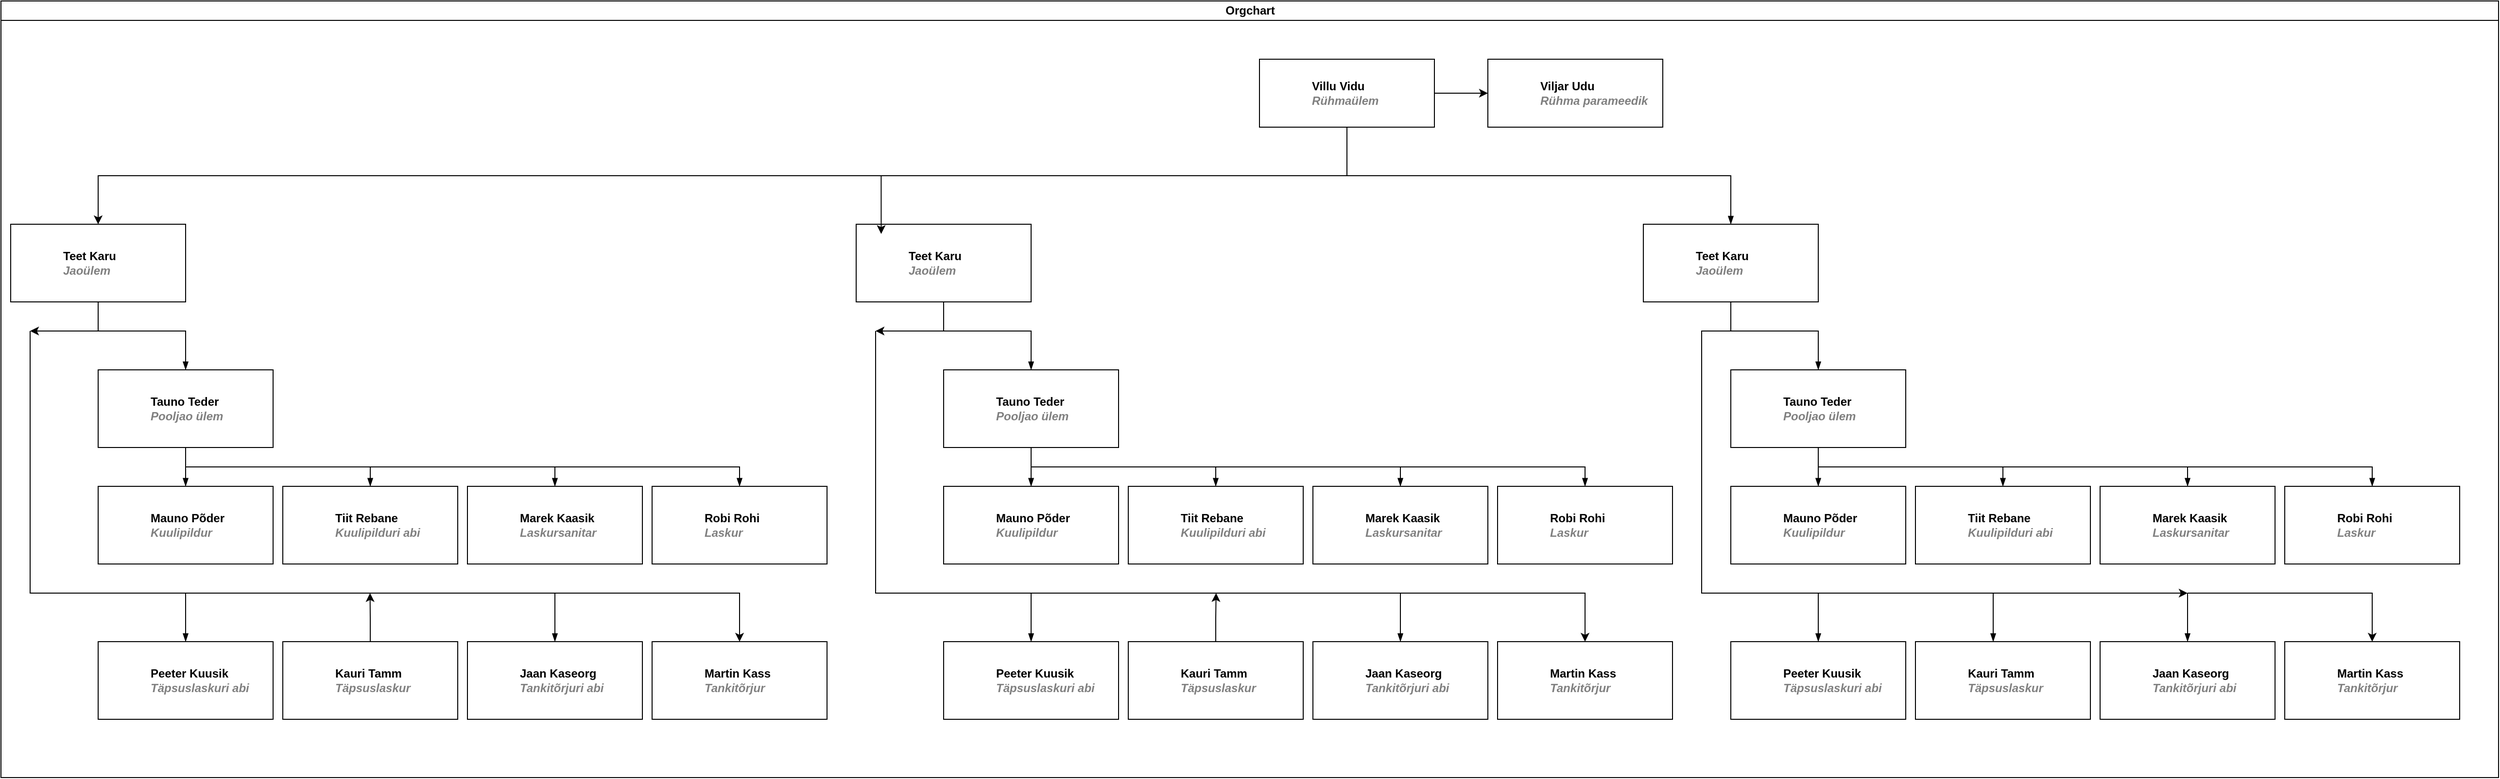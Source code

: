 <mxfile version="22.0.2" type="github">
  <diagram id="prtHgNgQTEPvFCAcTncT" name="Page-1">
    <mxGraphModel dx="2442" dy="2069" grid="1" gridSize="10" guides="1" tooltips="1" connect="1" arrows="1" fold="1" page="1" pageScale="1" pageWidth="827" pageHeight="1169" math="0" shadow="0">
      <root>
        <mxCell id="0" />
        <mxCell id="1" parent="0" />
        <mxCell id="dNxyNK7c78bLwvsdeMH5-11" value="Orgchart" style="swimlane;html=1;startSize=20;horizontal=1;containerType=tree;glass=0;" parent="1" vertex="1">
          <mxGeometry x="-210" y="-1100" width="2570" height="800" as="geometry" />
        </mxCell>
        <mxCell id="ccZkCGxkQBuY12EpuAgt-53" style="edgeStyle=orthogonalEdgeStyle;rounded=0;orthogonalLoop=1;jettySize=auto;html=1;exitX=0.5;exitY=1;exitDx=0;exitDy=0;" edge="1" parent="dNxyNK7c78bLwvsdeMH5-11" source="dNxyNK7c78bLwvsdeMH5-12" target="ccZkCGxkQBuY12EpuAgt-42">
          <mxGeometry relative="1" as="geometry" />
        </mxCell>
        <UserObject label="Villu Vidu&lt;br&gt;&lt;i style=&quot;color: rgb(128, 128, 128);&quot;&gt;Rühmaülem&lt;/i&gt;" name="Tessa Miller" position="CFO" location="Office 1" email="me@example.com" placeholders="1" id="dNxyNK7c78bLwvsdeMH5-12">
          <mxCell style="label;image=https://cdn3.iconfinder.com/data/icons/user-avatars-1/512/users-3-128.png;whiteSpace=wrap;html=1;rounded=0;glass=0;treeMoving=1;treeFolding=1;" parent="dNxyNK7c78bLwvsdeMH5-11" vertex="1">
            <mxGeometry x="1295" y="60" width="180" height="70" as="geometry" />
          </mxCell>
        </UserObject>
        <UserObject label="Tauno Teder&lt;br&gt;&lt;font color=&quot;#808080&quot;&gt;&lt;i&gt;Pooljao ülem&lt;/i&gt;&lt;/font&gt;" name="Evan Valet" position="HR Director" location="Office 4" email="me@example.com" placeholders="1" id="dNxyNK7c78bLwvsdeMH5-16">
          <mxCell style="label;image=https://cdn3.iconfinder.com/data/icons/user-avatars-1/512/users-9-2-128.png;whiteSpace=wrap;html=1;rounded=0;glass=0;treeFolding=1;treeMoving=1;" parent="dNxyNK7c78bLwvsdeMH5-11" vertex="1">
            <mxGeometry x="1780" y="380" width="180" height="80" as="geometry" />
          </mxCell>
        </UserObject>
        <mxCell id="dNxyNK7c78bLwvsdeMH5-15" value="" style="endArrow=blockThin;endFill=1;fontSize=11;edgeStyle=elbowEdgeStyle;elbow=vertical;rounded=0;exitX=0.5;exitY=1;exitDx=0;exitDy=0;entryX=0.5;entryY=0;entryDx=0;entryDy=0;" parent="dNxyNK7c78bLwvsdeMH5-11" source="dNxyNK7c78bLwvsdeMH5-14" target="dNxyNK7c78bLwvsdeMH5-16" edge="1">
          <mxGeometry relative="1" as="geometry">
            <Array as="points">
              <mxPoint x="1790" y="340" />
            </Array>
          </mxGeometry>
        </mxCell>
        <mxCell id="lXDqP3hr32WbxRZr7GGE-2" value="" style="endArrow=blockThin;endFill=1;fontSize=11;edgeStyle=elbowEdgeStyle;elbow=vertical;rounded=0;" parent="dNxyNK7c78bLwvsdeMH5-11" source="dNxyNK7c78bLwvsdeMH5-16" target="lXDqP3hr32WbxRZr7GGE-3" edge="1">
          <mxGeometry relative="1" as="geometry">
            <mxPoint x="1905" y="230" as="sourcePoint" />
          </mxGeometry>
        </mxCell>
        <UserObject label="Mauno Põder&lt;br&gt;&lt;font color=&quot;#808080&quot;&gt;&lt;i&gt;Kuulipildur&lt;/i&gt;&lt;/font&gt;" name="Evan Valet" position="HR Director" location="Office 4" email="me@example.com" placeholders="1" id="lXDqP3hr32WbxRZr7GGE-3">
          <mxCell style="label;image=https://cdn3.iconfinder.com/data/icons/user-avatars-1/512/users-9-2-128.png;whiteSpace=wrap;html=1;rounded=0;glass=0;treeFolding=1;treeMoving=1;" parent="dNxyNK7c78bLwvsdeMH5-11" vertex="1">
            <mxGeometry x="1780" y="500" width="180" height="80" as="geometry" />
          </mxCell>
        </UserObject>
        <mxCell id="lXDqP3hr32WbxRZr7GGE-4" value="" style="endArrow=blockThin;endFill=1;fontSize=11;edgeStyle=elbowEdgeStyle;elbow=vertical;rounded=0;" parent="dNxyNK7c78bLwvsdeMH5-11" source="dNxyNK7c78bLwvsdeMH5-16" target="lXDqP3hr32WbxRZr7GGE-5" edge="1">
          <mxGeometry relative="1" as="geometry">
            <mxPoint x="1905" y="230" as="sourcePoint" />
          </mxGeometry>
        </mxCell>
        <UserObject label="Tiit Rebane&lt;br&gt;&lt;font color=&quot;#808080&quot;&gt;&lt;i&gt;Kuulipilduri abi&lt;/i&gt;&lt;/font&gt;" name="Evan Valet" position="HR Director" location="Office 4" email="me@example.com" placeholders="1" id="lXDqP3hr32WbxRZr7GGE-5">
          <mxCell style="label;image=https://cdn3.iconfinder.com/data/icons/user-avatars-1/512/users-9-2-128.png;whiteSpace=wrap;html=1;rounded=0;glass=0;treeFolding=1;treeMoving=1;" parent="dNxyNK7c78bLwvsdeMH5-11" vertex="1">
            <mxGeometry x="1970" y="500" width="180" height="80" as="geometry" />
          </mxCell>
        </UserObject>
        <mxCell id="lXDqP3hr32WbxRZr7GGE-6" value="" style="endArrow=blockThin;endFill=1;fontSize=11;edgeStyle=elbowEdgeStyle;elbow=vertical;rounded=0;" parent="dNxyNK7c78bLwvsdeMH5-11" source="dNxyNK7c78bLwvsdeMH5-16" target="lXDqP3hr32WbxRZr7GGE-7" edge="1">
          <mxGeometry relative="1" as="geometry">
            <mxPoint x="1905" y="230" as="sourcePoint" />
          </mxGeometry>
        </mxCell>
        <UserObject label="Marek Kaasik&lt;br&gt;&lt;font color=&quot;#808080&quot;&gt;&lt;i&gt;Laskursanitar&lt;/i&gt;&lt;/font&gt;" name="Evan Valet" position="HR Director" location="Office 4" email="me@example.com" placeholders="1" id="lXDqP3hr32WbxRZr7GGE-7">
          <mxCell style="label;image=https://cdn3.iconfinder.com/data/icons/user-avatars-1/512/users-9-2-128.png;whiteSpace=wrap;html=1;rounded=0;glass=0;treeFolding=1;treeMoving=1;" parent="dNxyNK7c78bLwvsdeMH5-11" vertex="1">
            <mxGeometry x="2160" y="500" width="180" height="80" as="geometry" />
          </mxCell>
        </UserObject>
        <mxCell id="lXDqP3hr32WbxRZr7GGE-8" value="" style="endArrow=blockThin;endFill=1;fontSize=11;edgeStyle=elbowEdgeStyle;elbow=vertical;rounded=0;" parent="dNxyNK7c78bLwvsdeMH5-11" source="dNxyNK7c78bLwvsdeMH5-16" target="lXDqP3hr32WbxRZr7GGE-9" edge="1">
          <mxGeometry relative="1" as="geometry">
            <mxPoint x="1905" y="230" as="sourcePoint" />
          </mxGeometry>
        </mxCell>
        <UserObject label="Robi Rohi&lt;br&gt;&lt;font color=&quot;#808080&quot;&gt;&lt;i&gt;Laskur&lt;/i&gt;&lt;/font&gt;" name="Evan Valet" position="HR Director" location="Office 4" email="me@example.com" placeholders="1" id="lXDqP3hr32WbxRZr7GGE-9">
          <mxCell style="label;image=https://cdn3.iconfinder.com/data/icons/user-avatars-1/512/users-9-2-128.png;whiteSpace=wrap;html=1;rounded=0;glass=0;treeFolding=1;treeMoving=1;" parent="dNxyNK7c78bLwvsdeMH5-11" vertex="1">
            <mxGeometry x="2350" y="500" width="180" height="80" as="geometry" />
          </mxCell>
        </UserObject>
        <UserObject label="Martin Kass&lt;br&gt;&lt;font color=&quot;#808080&quot;&gt;&lt;i&gt;Tankitõrjur&lt;br&gt;&lt;/i&gt;&lt;/font&gt;" name="Edward Morrison" position="Brand Manager" location="Office 2" email="me@example.com" placeholders="1" id="lXDqP3hr32WbxRZr7GGE-12">
          <mxCell style="label;image=https://cdn3.iconfinder.com/data/icons/user-avatars-1/512/users-10-3-128.png;whiteSpace=wrap;html=1;rounded=0;glass=0;treeFolding=1;treeMoving=1;" parent="dNxyNK7c78bLwvsdeMH5-11" vertex="1">
            <mxGeometry x="2350" y="660" width="180" height="80" as="geometry" />
          </mxCell>
        </UserObject>
        <mxCell id="ccZkCGxkQBuY12EpuAgt-8" style="edgeStyle=orthogonalEdgeStyle;rounded=0;orthogonalLoop=1;jettySize=auto;html=1;exitX=0.5;exitY=1;exitDx=0;exitDy=0;" edge="1" parent="dNxyNK7c78bLwvsdeMH5-11" source="dNxyNK7c78bLwvsdeMH5-14">
          <mxGeometry relative="1" as="geometry">
            <mxPoint x="2250" y="610" as="targetPoint" />
            <Array as="points">
              <mxPoint x="1780" y="340" />
              <mxPoint x="1750" y="340" />
              <mxPoint x="1750" y="610" />
            </Array>
          </mxGeometry>
        </mxCell>
        <UserObject label="Teet Karu&lt;br&gt;&lt;font color=&quot;#808080&quot;&gt;&lt;i&gt;Jaoülem&lt;br&gt;&lt;/i&gt;&lt;/font&gt;" name="Edward Morrison" position="Brand Manager" location="Office 2" email="me@example.com" placeholders="1" id="dNxyNK7c78bLwvsdeMH5-14">
          <mxCell style="label;image=https://cdn3.iconfinder.com/data/icons/user-avatars-1/512/users-10-3-128.png;whiteSpace=wrap;html=1;rounded=0;glass=0;treeFolding=1;treeMoving=1;" parent="dNxyNK7c78bLwvsdeMH5-11" vertex="1">
            <mxGeometry x="1690" y="230" width="180" height="80" as="geometry" />
          </mxCell>
        </UserObject>
        <mxCell id="lXDqP3hr32WbxRZr7GGE-13" value="" style="edgeStyle=orthogonalEdgeStyle;rounded=0;orthogonalLoop=1;jettySize=auto;html=1;" parent="dNxyNK7c78bLwvsdeMH5-11" target="lXDqP3hr32WbxRZr7GGE-12" edge="1">
          <mxGeometry relative="1" as="geometry">
            <mxPoint x="2250" y="610" as="sourcePoint" />
            <Array as="points">
              <mxPoint x="2440" y="610" />
            </Array>
          </mxGeometry>
        </mxCell>
        <mxCell id="dNxyNK7c78bLwvsdeMH5-13" value="" style="endArrow=blockThin;endFill=1;fontSize=11;edgeStyle=elbowEdgeStyle;elbow=vertical;rounded=0;" parent="dNxyNK7c78bLwvsdeMH5-11" source="dNxyNK7c78bLwvsdeMH5-12" target="dNxyNK7c78bLwvsdeMH5-14" edge="1">
          <mxGeometry relative="1" as="geometry" />
        </mxCell>
        <mxCell id="ccZkCGxkQBuY12EpuAgt-1" value="" style="endArrow=blockThin;endFill=1;fontSize=11;edgeStyle=elbowEdgeStyle;elbow=vertical;rounded=0;" edge="1" target="ccZkCGxkQBuY12EpuAgt-2" parent="dNxyNK7c78bLwvsdeMH5-11">
          <mxGeometry relative="1" as="geometry">
            <mxPoint x="2250" y="610" as="sourcePoint" />
            <Array as="points" />
          </mxGeometry>
        </mxCell>
        <UserObject label="Jaan Kaseorg&lt;br&gt;&lt;font color=&quot;#808080&quot;&gt;&lt;i&gt;Tankitõrjuri abi&lt;br&gt;&lt;/i&gt;&lt;/font&gt;" name="Edward Morrison" position="Brand Manager" location="Office 2" email="me@example.com" placeholders="1" id="ccZkCGxkQBuY12EpuAgt-2">
          <mxCell style="label;image=https://cdn3.iconfinder.com/data/icons/user-avatars-1/512/users-10-3-128.png;whiteSpace=wrap;html=1;rounded=0;glass=0;treeFolding=1;treeMoving=1;" vertex="1" parent="dNxyNK7c78bLwvsdeMH5-11">
            <mxGeometry x="2160" y="660" width="180" height="80" as="geometry" />
          </mxCell>
        </UserObject>
        <mxCell id="ccZkCGxkQBuY12EpuAgt-3" value="" style="endArrow=blockThin;endFill=1;fontSize=11;edgeStyle=elbowEdgeStyle;elbow=vertical;rounded=0;entryX=0.5;entryY=0;entryDx=0;entryDy=0;" edge="1" parent="dNxyNK7c78bLwvsdeMH5-11">
          <mxGeometry relative="1" as="geometry">
            <mxPoint x="2050" y="610" as="sourcePoint" />
            <mxPoint x="2050.0" y="660" as="targetPoint" />
            <Array as="points">
              <mxPoint x="1750" y="620" />
            </Array>
          </mxGeometry>
        </mxCell>
        <UserObject label="Kauri Tamm&lt;br&gt;&lt;font color=&quot;#808080&quot;&gt;&lt;i&gt;Täpsuslaskur&lt;br&gt;&lt;/i&gt;&lt;/font&gt;" name="Edward Morrison" position="Brand Manager" location="Office 2" email="me@example.com" placeholders="1" id="ccZkCGxkQBuY12EpuAgt-4">
          <mxCell style="label;image=https://cdn3.iconfinder.com/data/icons/user-avatars-1/512/users-10-3-128.png;whiteSpace=wrap;html=1;rounded=0;glass=0;treeFolding=1;treeMoving=1;" vertex="1" parent="dNxyNK7c78bLwvsdeMH5-11">
            <mxGeometry x="1970.0" y="660" width="180" height="80" as="geometry" />
          </mxCell>
        </UserObject>
        <mxCell id="ccZkCGxkQBuY12EpuAgt-5" value="" style="endArrow=blockThin;endFill=1;fontSize=11;edgeStyle=elbowEdgeStyle;elbow=vertical;rounded=0;" edge="1" target="ccZkCGxkQBuY12EpuAgt-6" parent="dNxyNK7c78bLwvsdeMH5-11">
          <mxGeometry relative="1" as="geometry">
            <mxPoint x="1870" y="610" as="sourcePoint" />
          </mxGeometry>
        </mxCell>
        <UserObject label="Peeter Kuusik&lt;br&gt;&lt;font color=&quot;#808080&quot;&gt;&lt;i&gt;Täpsuslaskuri abi&lt;br&gt;&lt;/i&gt;&lt;/font&gt;" name="Edward Morrison" position="Brand Manager" location="Office 2" email="me@example.com" placeholders="1" id="ccZkCGxkQBuY12EpuAgt-6">
          <mxCell style="label;image=https://cdn3.iconfinder.com/data/icons/user-avatars-1/512/users-10-3-128.png;whiteSpace=wrap;html=1;rounded=0;glass=0;treeFolding=1;treeMoving=1;" vertex="1" parent="dNxyNK7c78bLwvsdeMH5-11">
            <mxGeometry x="1780.0" y="660" width="180" height="80" as="geometry" />
          </mxCell>
        </UserObject>
        <UserObject label="Tauno Teder&lt;br&gt;&lt;font color=&quot;#808080&quot;&gt;&lt;i&gt;Pooljao ülem&lt;/i&gt;&lt;/font&gt;" name="Evan Valet" position="HR Director" location="Office 4" email="me@example.com" placeholders="1" id="ccZkCGxkQBuY12EpuAgt-10">
          <mxCell style="label;image=https://cdn3.iconfinder.com/data/icons/user-avatars-1/512/users-9-2-128.png;whiteSpace=wrap;html=1;rounded=0;glass=0;treeFolding=1;treeMoving=1;" vertex="1" parent="dNxyNK7c78bLwvsdeMH5-11">
            <mxGeometry x="970" y="380" width="180" height="80" as="geometry" />
          </mxCell>
        </UserObject>
        <mxCell id="ccZkCGxkQBuY12EpuAgt-11" value="" style="endArrow=blockThin;endFill=1;fontSize=11;edgeStyle=elbowEdgeStyle;elbow=vertical;rounded=0;exitX=0.5;exitY=1;exitDx=0;exitDy=0;entryX=0.5;entryY=0;entryDx=0;entryDy=0;" edge="1" parent="dNxyNK7c78bLwvsdeMH5-11" source="ccZkCGxkQBuY12EpuAgt-22" target="ccZkCGxkQBuY12EpuAgt-10">
          <mxGeometry relative="1" as="geometry">
            <Array as="points">
              <mxPoint x="980" y="340" />
            </Array>
          </mxGeometry>
        </mxCell>
        <mxCell id="ccZkCGxkQBuY12EpuAgt-12" value="" style="endArrow=blockThin;endFill=1;fontSize=11;edgeStyle=elbowEdgeStyle;elbow=vertical;rounded=0;" edge="1" parent="dNxyNK7c78bLwvsdeMH5-11" source="ccZkCGxkQBuY12EpuAgt-10" target="ccZkCGxkQBuY12EpuAgt-13">
          <mxGeometry relative="1" as="geometry">
            <mxPoint x="1095" y="230" as="sourcePoint" />
          </mxGeometry>
        </mxCell>
        <UserObject label="Mauno Põder&lt;br&gt;&lt;font color=&quot;#808080&quot;&gt;&lt;i&gt;Kuulipildur&lt;/i&gt;&lt;/font&gt;" name="Evan Valet" position="HR Director" location="Office 4" email="me@example.com" placeholders="1" id="ccZkCGxkQBuY12EpuAgt-13">
          <mxCell style="label;image=https://cdn3.iconfinder.com/data/icons/user-avatars-1/512/users-9-2-128.png;whiteSpace=wrap;html=1;rounded=0;glass=0;treeFolding=1;treeMoving=1;" vertex="1" parent="dNxyNK7c78bLwvsdeMH5-11">
            <mxGeometry x="970" y="500" width="180" height="80" as="geometry" />
          </mxCell>
        </UserObject>
        <mxCell id="ccZkCGxkQBuY12EpuAgt-14" value="" style="endArrow=blockThin;endFill=1;fontSize=11;edgeStyle=elbowEdgeStyle;elbow=vertical;rounded=0;" edge="1" parent="dNxyNK7c78bLwvsdeMH5-11" source="ccZkCGxkQBuY12EpuAgt-10" target="ccZkCGxkQBuY12EpuAgt-15">
          <mxGeometry relative="1" as="geometry">
            <mxPoint x="1095" y="230" as="sourcePoint" />
          </mxGeometry>
        </mxCell>
        <UserObject label="Tiit Rebane&lt;br&gt;&lt;font color=&quot;#808080&quot;&gt;&lt;i&gt;Kuulipilduri abi&lt;/i&gt;&lt;/font&gt;" name="Evan Valet" position="HR Director" location="Office 4" email="me@example.com" placeholders="1" id="ccZkCGxkQBuY12EpuAgt-15">
          <mxCell style="label;image=https://cdn3.iconfinder.com/data/icons/user-avatars-1/512/users-9-2-128.png;whiteSpace=wrap;html=1;rounded=0;glass=0;treeFolding=1;treeMoving=1;" vertex="1" parent="dNxyNK7c78bLwvsdeMH5-11">
            <mxGeometry x="1160" y="500" width="180" height="80" as="geometry" />
          </mxCell>
        </UserObject>
        <mxCell id="ccZkCGxkQBuY12EpuAgt-16" value="" style="endArrow=blockThin;endFill=1;fontSize=11;edgeStyle=elbowEdgeStyle;elbow=vertical;rounded=0;" edge="1" parent="dNxyNK7c78bLwvsdeMH5-11" source="ccZkCGxkQBuY12EpuAgt-10" target="ccZkCGxkQBuY12EpuAgt-17">
          <mxGeometry relative="1" as="geometry">
            <mxPoint x="1095" y="230" as="sourcePoint" />
          </mxGeometry>
        </mxCell>
        <UserObject label="Marek Kaasik&lt;br&gt;&lt;font color=&quot;#808080&quot;&gt;&lt;i&gt;Laskursanitar&lt;/i&gt;&lt;/font&gt;" name="Evan Valet" position="HR Director" location="Office 4" email="me@example.com" placeholders="1" id="ccZkCGxkQBuY12EpuAgt-17">
          <mxCell style="label;image=https://cdn3.iconfinder.com/data/icons/user-avatars-1/512/users-9-2-128.png;whiteSpace=wrap;html=1;rounded=0;glass=0;treeFolding=1;treeMoving=1;" vertex="1" parent="dNxyNK7c78bLwvsdeMH5-11">
            <mxGeometry x="1350" y="500" width="180" height="80" as="geometry" />
          </mxCell>
        </UserObject>
        <mxCell id="ccZkCGxkQBuY12EpuAgt-18" value="" style="endArrow=blockThin;endFill=1;fontSize=11;edgeStyle=elbowEdgeStyle;elbow=vertical;rounded=0;" edge="1" parent="dNxyNK7c78bLwvsdeMH5-11" source="ccZkCGxkQBuY12EpuAgt-10" target="ccZkCGxkQBuY12EpuAgt-19">
          <mxGeometry relative="1" as="geometry">
            <mxPoint x="1095" y="230" as="sourcePoint" />
          </mxGeometry>
        </mxCell>
        <UserObject label="Robi Rohi&lt;br&gt;&lt;font color=&quot;#808080&quot;&gt;&lt;i&gt;Laskur&lt;/i&gt;&lt;/font&gt;" name="Evan Valet" position="HR Director" location="Office 4" email="me@example.com" placeholders="1" id="ccZkCGxkQBuY12EpuAgt-19">
          <mxCell style="label;image=https://cdn3.iconfinder.com/data/icons/user-avatars-1/512/users-9-2-128.png;whiteSpace=wrap;html=1;rounded=0;glass=0;treeFolding=1;treeMoving=1;" vertex="1" parent="dNxyNK7c78bLwvsdeMH5-11">
            <mxGeometry x="1540" y="500" width="180" height="80" as="geometry" />
          </mxCell>
        </UserObject>
        <UserObject label="Martin Kass&lt;br&gt;&lt;font color=&quot;#808080&quot;&gt;&lt;i&gt;Tankitõrjur&lt;br&gt;&lt;/i&gt;&lt;/font&gt;" name="Edward Morrison" position="Brand Manager" location="Office 2" email="me@example.com" placeholders="1" id="ccZkCGxkQBuY12EpuAgt-20">
          <mxCell style="label;image=https://cdn3.iconfinder.com/data/icons/user-avatars-1/512/users-10-3-128.png;whiteSpace=wrap;html=1;rounded=0;glass=0;treeFolding=1;treeMoving=1;" vertex="1" parent="dNxyNK7c78bLwvsdeMH5-11">
            <mxGeometry x="1540" y="660" width="180" height="80" as="geometry" />
          </mxCell>
        </UserObject>
        <mxCell id="ccZkCGxkQBuY12EpuAgt-21" style="edgeStyle=orthogonalEdgeStyle;rounded=0;orthogonalLoop=1;jettySize=auto;html=1;exitX=0.5;exitY=1;exitDx=0;exitDy=0;" edge="1" parent="dNxyNK7c78bLwvsdeMH5-11" source="ccZkCGxkQBuY12EpuAgt-22">
          <mxGeometry relative="1" as="geometry">
            <mxPoint x="900" y="340" as="targetPoint" />
            <Array as="points">
              <mxPoint x="970" y="340" />
            </Array>
          </mxGeometry>
        </mxCell>
        <UserObject label="Teet Karu&lt;br&gt;&lt;font color=&quot;#808080&quot;&gt;&lt;i&gt;Jaoülem&lt;br&gt;&lt;/i&gt;&lt;/font&gt;" name="Edward Morrison" position="Brand Manager" location="Office 2" email="me@example.com" placeholders="1" id="ccZkCGxkQBuY12EpuAgt-22">
          <mxCell style="label;image=https://cdn3.iconfinder.com/data/icons/user-avatars-1/512/users-10-3-128.png;whiteSpace=wrap;html=1;rounded=0;glass=0;treeFolding=1;treeMoving=1;" vertex="1" parent="dNxyNK7c78bLwvsdeMH5-11">
            <mxGeometry x="880" y="230" width="180" height="80" as="geometry" />
          </mxCell>
        </UserObject>
        <mxCell id="ccZkCGxkQBuY12EpuAgt-23" value="" style="edgeStyle=orthogonalEdgeStyle;rounded=0;orthogonalLoop=1;jettySize=auto;html=1;" edge="1" parent="dNxyNK7c78bLwvsdeMH5-11" target="ccZkCGxkQBuY12EpuAgt-20">
          <mxGeometry relative="1" as="geometry">
            <mxPoint x="1440" y="610" as="sourcePoint" />
            <Array as="points">
              <mxPoint x="1630" y="610" />
            </Array>
          </mxGeometry>
        </mxCell>
        <mxCell id="ccZkCGxkQBuY12EpuAgt-24" value="" style="endArrow=blockThin;endFill=1;fontSize=11;edgeStyle=elbowEdgeStyle;elbow=vertical;rounded=0;" edge="1" parent="dNxyNK7c78bLwvsdeMH5-11" target="ccZkCGxkQBuY12EpuAgt-25">
          <mxGeometry relative="1" as="geometry">
            <mxPoint x="900" y="340" as="sourcePoint" />
            <Array as="points">
              <mxPoint x="840" y="610" />
            </Array>
          </mxGeometry>
        </mxCell>
        <UserObject label="Jaan Kaseorg&lt;br&gt;&lt;font color=&quot;#808080&quot;&gt;&lt;i&gt;Tankitõrjuri abi&lt;br&gt;&lt;/i&gt;&lt;/font&gt;" name="Edward Morrison" position="Brand Manager" location="Office 2" email="me@example.com" placeholders="1" id="ccZkCGxkQBuY12EpuAgt-25">
          <mxCell style="label;image=https://cdn3.iconfinder.com/data/icons/user-avatars-1/512/users-10-3-128.png;whiteSpace=wrap;html=1;rounded=0;glass=0;treeFolding=1;treeMoving=1;" vertex="1" parent="dNxyNK7c78bLwvsdeMH5-11">
            <mxGeometry x="1350" y="660" width="180" height="80" as="geometry" />
          </mxCell>
        </UserObject>
        <mxCell id="ccZkCGxkQBuY12EpuAgt-54" style="edgeStyle=orthogonalEdgeStyle;rounded=0;orthogonalLoop=1;jettySize=auto;html=1;exitX=0.5;exitY=0;exitDx=0;exitDy=0;" edge="1" parent="dNxyNK7c78bLwvsdeMH5-11" source="ccZkCGxkQBuY12EpuAgt-27">
          <mxGeometry relative="1" as="geometry">
            <mxPoint x="1250.353" y="610" as="targetPoint" />
          </mxGeometry>
        </mxCell>
        <UserObject label="Kauri Tamm&lt;br&gt;&lt;font color=&quot;#808080&quot;&gt;&lt;i&gt;Täpsuslaskur&lt;br&gt;&lt;/i&gt;&lt;/font&gt;" name="Edward Morrison" position="Brand Manager" location="Office 2" email="me@example.com" placeholders="1" id="ccZkCGxkQBuY12EpuAgt-27">
          <mxCell style="label;image=https://cdn3.iconfinder.com/data/icons/user-avatars-1/512/users-10-3-128.png;whiteSpace=wrap;html=1;rounded=0;glass=0;treeFolding=1;treeMoving=1;" vertex="1" parent="dNxyNK7c78bLwvsdeMH5-11">
            <mxGeometry x="1160" y="660" width="180" height="80" as="geometry" />
          </mxCell>
        </UserObject>
        <mxCell id="ccZkCGxkQBuY12EpuAgt-28" value="" style="endArrow=blockThin;endFill=1;fontSize=11;edgeStyle=elbowEdgeStyle;elbow=vertical;rounded=0;" edge="1" parent="dNxyNK7c78bLwvsdeMH5-11" target="ccZkCGxkQBuY12EpuAgt-29">
          <mxGeometry relative="1" as="geometry">
            <mxPoint x="1060" y="610" as="sourcePoint" />
          </mxGeometry>
        </mxCell>
        <UserObject label="Peeter Kuusik&lt;br&gt;&lt;font color=&quot;#808080&quot;&gt;&lt;i&gt;Täpsuslaskuri abi&lt;br&gt;&lt;/i&gt;&lt;/font&gt;" name="Edward Morrison" position="Brand Manager" location="Office 2" email="me@example.com" placeholders="1" id="ccZkCGxkQBuY12EpuAgt-29">
          <mxCell style="label;image=https://cdn3.iconfinder.com/data/icons/user-avatars-1/512/users-10-3-128.png;whiteSpace=wrap;html=1;rounded=0;glass=0;treeFolding=1;treeMoving=1;" vertex="1" parent="dNxyNK7c78bLwvsdeMH5-11">
            <mxGeometry x="970.0" y="660" width="180" height="80" as="geometry" />
          </mxCell>
        </UserObject>
        <mxCell id="ccZkCGxkQBuY12EpuAgt-52" style="edgeStyle=orthogonalEdgeStyle;rounded=0;orthogonalLoop=1;jettySize=auto;html=1;exitX=0.5;exitY=1;exitDx=0;exitDy=0;entryX=0.143;entryY=0.125;entryDx=0;entryDy=0;entryPerimeter=0;" edge="1" parent="dNxyNK7c78bLwvsdeMH5-11" source="dNxyNK7c78bLwvsdeMH5-12" target="ccZkCGxkQBuY12EpuAgt-22">
          <mxGeometry relative="1" as="geometry" />
        </mxCell>
        <UserObject label="Tauno Teder&lt;br&gt;&lt;font color=&quot;#808080&quot;&gt;&lt;i&gt;Pooljao ülem&lt;/i&gt;&lt;/font&gt;" name="Evan Valet" position="HR Director" location="Office 4" email="me@example.com" placeholders="1" id="ccZkCGxkQBuY12EpuAgt-30">
          <mxCell style="label;image=https://cdn3.iconfinder.com/data/icons/user-avatars-1/512/users-9-2-128.png;whiteSpace=wrap;html=1;rounded=0;glass=0;treeFolding=1;treeMoving=1;" vertex="1" parent="dNxyNK7c78bLwvsdeMH5-11">
            <mxGeometry x="100" y="380" width="180" height="80" as="geometry" />
          </mxCell>
        </UserObject>
        <mxCell id="ccZkCGxkQBuY12EpuAgt-31" value="" style="endArrow=blockThin;endFill=1;fontSize=11;edgeStyle=elbowEdgeStyle;elbow=vertical;rounded=0;exitX=0.5;exitY=1;exitDx=0;exitDy=0;entryX=0.5;entryY=0;entryDx=0;entryDy=0;" edge="1" parent="dNxyNK7c78bLwvsdeMH5-11" source="ccZkCGxkQBuY12EpuAgt-42" target="ccZkCGxkQBuY12EpuAgt-30">
          <mxGeometry relative="1" as="geometry">
            <Array as="points">
              <mxPoint x="110" y="340" />
            </Array>
          </mxGeometry>
        </mxCell>
        <mxCell id="ccZkCGxkQBuY12EpuAgt-32" value="" style="endArrow=blockThin;endFill=1;fontSize=11;edgeStyle=elbowEdgeStyle;elbow=vertical;rounded=0;" edge="1" parent="dNxyNK7c78bLwvsdeMH5-11" source="ccZkCGxkQBuY12EpuAgt-30" target="ccZkCGxkQBuY12EpuAgt-33">
          <mxGeometry relative="1" as="geometry">
            <mxPoint x="225" y="230" as="sourcePoint" />
          </mxGeometry>
        </mxCell>
        <UserObject label="Mauno Põder&lt;br&gt;&lt;font color=&quot;#808080&quot;&gt;&lt;i&gt;Kuulipildur&lt;/i&gt;&lt;/font&gt;" name="Evan Valet" position="HR Director" location="Office 4" email="me@example.com" placeholders="1" id="ccZkCGxkQBuY12EpuAgt-33">
          <mxCell style="label;image=https://cdn3.iconfinder.com/data/icons/user-avatars-1/512/users-9-2-128.png;whiteSpace=wrap;html=1;rounded=0;glass=0;treeFolding=1;treeMoving=1;" vertex="1" parent="dNxyNK7c78bLwvsdeMH5-11">
            <mxGeometry x="100" y="500" width="180" height="80" as="geometry" />
          </mxCell>
        </UserObject>
        <mxCell id="ccZkCGxkQBuY12EpuAgt-34" value="" style="endArrow=blockThin;endFill=1;fontSize=11;edgeStyle=elbowEdgeStyle;elbow=vertical;rounded=0;" edge="1" parent="dNxyNK7c78bLwvsdeMH5-11" source="ccZkCGxkQBuY12EpuAgt-30" target="ccZkCGxkQBuY12EpuAgt-35">
          <mxGeometry relative="1" as="geometry">
            <mxPoint x="225" y="230" as="sourcePoint" />
          </mxGeometry>
        </mxCell>
        <UserObject label="Tiit Rebane&lt;br&gt;&lt;font color=&quot;#808080&quot;&gt;&lt;i&gt;Kuulipilduri abi&lt;/i&gt;&lt;/font&gt;" name="Evan Valet" position="HR Director" location="Office 4" email="me@example.com" placeholders="1" id="ccZkCGxkQBuY12EpuAgt-35">
          <mxCell style="label;image=https://cdn3.iconfinder.com/data/icons/user-avatars-1/512/users-9-2-128.png;whiteSpace=wrap;html=1;rounded=0;glass=0;treeFolding=1;treeMoving=1;" vertex="1" parent="dNxyNK7c78bLwvsdeMH5-11">
            <mxGeometry x="290" y="500" width="180" height="80" as="geometry" />
          </mxCell>
        </UserObject>
        <mxCell id="ccZkCGxkQBuY12EpuAgt-36" value="" style="endArrow=blockThin;endFill=1;fontSize=11;edgeStyle=elbowEdgeStyle;elbow=vertical;rounded=0;" edge="1" parent="dNxyNK7c78bLwvsdeMH5-11" source="ccZkCGxkQBuY12EpuAgt-30" target="ccZkCGxkQBuY12EpuAgt-37">
          <mxGeometry relative="1" as="geometry">
            <mxPoint x="225" y="230" as="sourcePoint" />
          </mxGeometry>
        </mxCell>
        <UserObject label="Marek Kaasik&lt;br&gt;&lt;font color=&quot;#808080&quot;&gt;&lt;i&gt;Laskursanitar&lt;/i&gt;&lt;/font&gt;" name="Evan Valet" position="HR Director" location="Office 4" email="me@example.com" placeholders="1" id="ccZkCGxkQBuY12EpuAgt-37">
          <mxCell style="label;image=https://cdn3.iconfinder.com/data/icons/user-avatars-1/512/users-9-2-128.png;whiteSpace=wrap;html=1;rounded=0;glass=0;treeFolding=1;treeMoving=1;" vertex="1" parent="dNxyNK7c78bLwvsdeMH5-11">
            <mxGeometry x="480" y="500" width="180" height="80" as="geometry" />
          </mxCell>
        </UserObject>
        <mxCell id="ccZkCGxkQBuY12EpuAgt-38" value="" style="endArrow=blockThin;endFill=1;fontSize=11;edgeStyle=elbowEdgeStyle;elbow=vertical;rounded=0;" edge="1" parent="dNxyNK7c78bLwvsdeMH5-11" source="ccZkCGxkQBuY12EpuAgt-30" target="ccZkCGxkQBuY12EpuAgt-39">
          <mxGeometry relative="1" as="geometry">
            <mxPoint x="225" y="230" as="sourcePoint" />
          </mxGeometry>
        </mxCell>
        <UserObject label="Robi Rohi&lt;br&gt;&lt;font color=&quot;#808080&quot;&gt;&lt;i&gt;Laskur&lt;/i&gt;&lt;/font&gt;" name="Evan Valet" position="HR Director" location="Office 4" email="me@example.com" placeholders="1" id="ccZkCGxkQBuY12EpuAgt-39">
          <mxCell style="label;image=https://cdn3.iconfinder.com/data/icons/user-avatars-1/512/users-9-2-128.png;whiteSpace=wrap;html=1;rounded=0;glass=0;treeFolding=1;treeMoving=1;" vertex="1" parent="dNxyNK7c78bLwvsdeMH5-11">
            <mxGeometry x="670" y="500" width="180" height="80" as="geometry" />
          </mxCell>
        </UserObject>
        <UserObject label="Martin Kass&lt;br&gt;&lt;font color=&quot;#808080&quot;&gt;&lt;i&gt;Tankitõrjur&lt;br&gt;&lt;/i&gt;&lt;/font&gt;" name="Edward Morrison" position="Brand Manager" location="Office 2" email="me@example.com" placeholders="1" id="ccZkCGxkQBuY12EpuAgt-40">
          <mxCell style="label;image=https://cdn3.iconfinder.com/data/icons/user-avatars-1/512/users-10-3-128.png;whiteSpace=wrap;html=1;rounded=0;glass=0;treeFolding=1;treeMoving=1;" vertex="1" parent="dNxyNK7c78bLwvsdeMH5-11">
            <mxGeometry x="670" y="660" width="180" height="80" as="geometry" />
          </mxCell>
        </UserObject>
        <mxCell id="ccZkCGxkQBuY12EpuAgt-41" style="edgeStyle=orthogonalEdgeStyle;rounded=0;orthogonalLoop=1;jettySize=auto;html=1;exitX=0.5;exitY=1;exitDx=0;exitDy=0;" edge="1" parent="dNxyNK7c78bLwvsdeMH5-11" source="ccZkCGxkQBuY12EpuAgt-42">
          <mxGeometry relative="1" as="geometry">
            <mxPoint x="30" y="340" as="targetPoint" />
            <Array as="points">
              <mxPoint x="100" y="340" />
            </Array>
          </mxGeometry>
        </mxCell>
        <UserObject label="Teet Karu&lt;br&gt;&lt;font color=&quot;#808080&quot;&gt;&lt;i&gt;Jaoülem&lt;br&gt;&lt;/i&gt;&lt;/font&gt;" name="Edward Morrison" position="Brand Manager" location="Office 2" email="me@example.com" placeholders="1" id="ccZkCGxkQBuY12EpuAgt-42">
          <mxCell style="label;image=https://cdn3.iconfinder.com/data/icons/user-avatars-1/512/users-10-3-128.png;whiteSpace=wrap;html=1;rounded=0;glass=0;treeFolding=1;treeMoving=1;" vertex="1" parent="dNxyNK7c78bLwvsdeMH5-11">
            <mxGeometry x="10" y="230" width="180" height="80" as="geometry" />
          </mxCell>
        </UserObject>
        <mxCell id="ccZkCGxkQBuY12EpuAgt-43" value="" style="edgeStyle=orthogonalEdgeStyle;rounded=0;orthogonalLoop=1;jettySize=auto;html=1;" edge="1" parent="dNxyNK7c78bLwvsdeMH5-11" target="ccZkCGxkQBuY12EpuAgt-40">
          <mxGeometry relative="1" as="geometry">
            <mxPoint x="570" y="610" as="sourcePoint" />
            <Array as="points">
              <mxPoint x="760" y="610" />
            </Array>
          </mxGeometry>
        </mxCell>
        <mxCell id="ccZkCGxkQBuY12EpuAgt-44" value="" style="endArrow=blockThin;endFill=1;fontSize=11;edgeStyle=elbowEdgeStyle;elbow=vertical;rounded=0;" edge="1" parent="dNxyNK7c78bLwvsdeMH5-11" target="ccZkCGxkQBuY12EpuAgt-45">
          <mxGeometry relative="1" as="geometry">
            <mxPoint x="30" y="340" as="sourcePoint" />
            <Array as="points">
              <mxPoint x="-30" y="610" />
            </Array>
          </mxGeometry>
        </mxCell>
        <UserObject label="Jaan Kaseorg&lt;br&gt;&lt;font color=&quot;#808080&quot;&gt;&lt;i&gt;Tankitõrjuri abi&lt;br&gt;&lt;/i&gt;&lt;/font&gt;" name="Edward Morrison" position="Brand Manager" location="Office 2" email="me@example.com" placeholders="1" id="ccZkCGxkQBuY12EpuAgt-45">
          <mxCell style="label;image=https://cdn3.iconfinder.com/data/icons/user-avatars-1/512/users-10-3-128.png;whiteSpace=wrap;html=1;rounded=0;glass=0;treeFolding=1;treeMoving=1;" vertex="1" parent="dNxyNK7c78bLwvsdeMH5-11">
            <mxGeometry x="480" y="660" width="180" height="80" as="geometry" />
          </mxCell>
        </UserObject>
        <mxCell id="ccZkCGxkQBuY12EpuAgt-55" style="edgeStyle=orthogonalEdgeStyle;rounded=0;orthogonalLoop=1;jettySize=auto;html=1;exitX=0.5;exitY=0;exitDx=0;exitDy=0;" edge="1" parent="dNxyNK7c78bLwvsdeMH5-11" source="ccZkCGxkQBuY12EpuAgt-47">
          <mxGeometry relative="1" as="geometry">
            <mxPoint x="379.765" y="610" as="targetPoint" />
          </mxGeometry>
        </mxCell>
        <UserObject label="Kauri Tamm&lt;br&gt;&lt;font color=&quot;#808080&quot;&gt;&lt;i&gt;Täpsuslaskur&lt;br&gt;&lt;/i&gt;&lt;/font&gt;" name="Edward Morrison" position="Brand Manager" location="Office 2" email="me@example.com" placeholders="1" id="ccZkCGxkQBuY12EpuAgt-47">
          <mxCell style="label;image=https://cdn3.iconfinder.com/data/icons/user-avatars-1/512/users-10-3-128.png;whiteSpace=wrap;html=1;rounded=0;glass=0;treeFolding=1;treeMoving=1;" vertex="1" parent="dNxyNK7c78bLwvsdeMH5-11">
            <mxGeometry x="290.0" y="660" width="180" height="80" as="geometry" />
          </mxCell>
        </UserObject>
        <mxCell id="ccZkCGxkQBuY12EpuAgt-48" value="" style="endArrow=blockThin;endFill=1;fontSize=11;edgeStyle=elbowEdgeStyle;elbow=vertical;rounded=0;" edge="1" parent="dNxyNK7c78bLwvsdeMH5-11" target="ccZkCGxkQBuY12EpuAgt-49">
          <mxGeometry relative="1" as="geometry">
            <mxPoint x="190" y="610" as="sourcePoint" />
          </mxGeometry>
        </mxCell>
        <UserObject label="Peeter Kuusik&lt;br&gt;&lt;font color=&quot;#808080&quot;&gt;&lt;i&gt;Täpsuslaskuri abi&lt;br&gt;&lt;/i&gt;&lt;/font&gt;" name="Edward Morrison" position="Brand Manager" location="Office 2" email="me@example.com" placeholders="1" id="ccZkCGxkQBuY12EpuAgt-49">
          <mxCell style="label;image=https://cdn3.iconfinder.com/data/icons/user-avatars-1/512/users-10-3-128.png;whiteSpace=wrap;html=1;rounded=0;glass=0;treeFolding=1;treeMoving=1;" vertex="1" parent="dNxyNK7c78bLwvsdeMH5-11">
            <mxGeometry x="100.0" y="660" width="180" height="80" as="geometry" />
          </mxCell>
        </UserObject>
        <mxCell id="ccZkCGxkQBuY12EpuAgt-57" value="" style="edgeStyle=orthogonalEdgeStyle;rounded=0;orthogonalLoop=1;jettySize=auto;html=1;" edge="1" source="dNxyNK7c78bLwvsdeMH5-12" target="ccZkCGxkQBuY12EpuAgt-58" parent="dNxyNK7c78bLwvsdeMH5-11">
          <mxGeometry relative="1" as="geometry" />
        </mxCell>
        <UserObject label="Viljar Udu&lt;br&gt;&lt;i style=&quot;color: rgb(128, 128, 128);&quot;&gt;Rühma parameedik&lt;/i&gt;" name="Tessa Miller" position="CFO" location="Office 1" email="me@example.com" placeholders="1" id="ccZkCGxkQBuY12EpuAgt-58">
          <mxCell style="label;image=https://cdn3.iconfinder.com/data/icons/user-avatars-1/512/users-3-128.png;whiteSpace=wrap;html=1;rounded=0;glass=0;treeMoving=1;treeFolding=1;" vertex="1" parent="dNxyNK7c78bLwvsdeMH5-11">
            <mxGeometry x="1530" y="60" width="180" height="70" as="geometry" />
          </mxCell>
        </UserObject>
      </root>
    </mxGraphModel>
  </diagram>
</mxfile>
